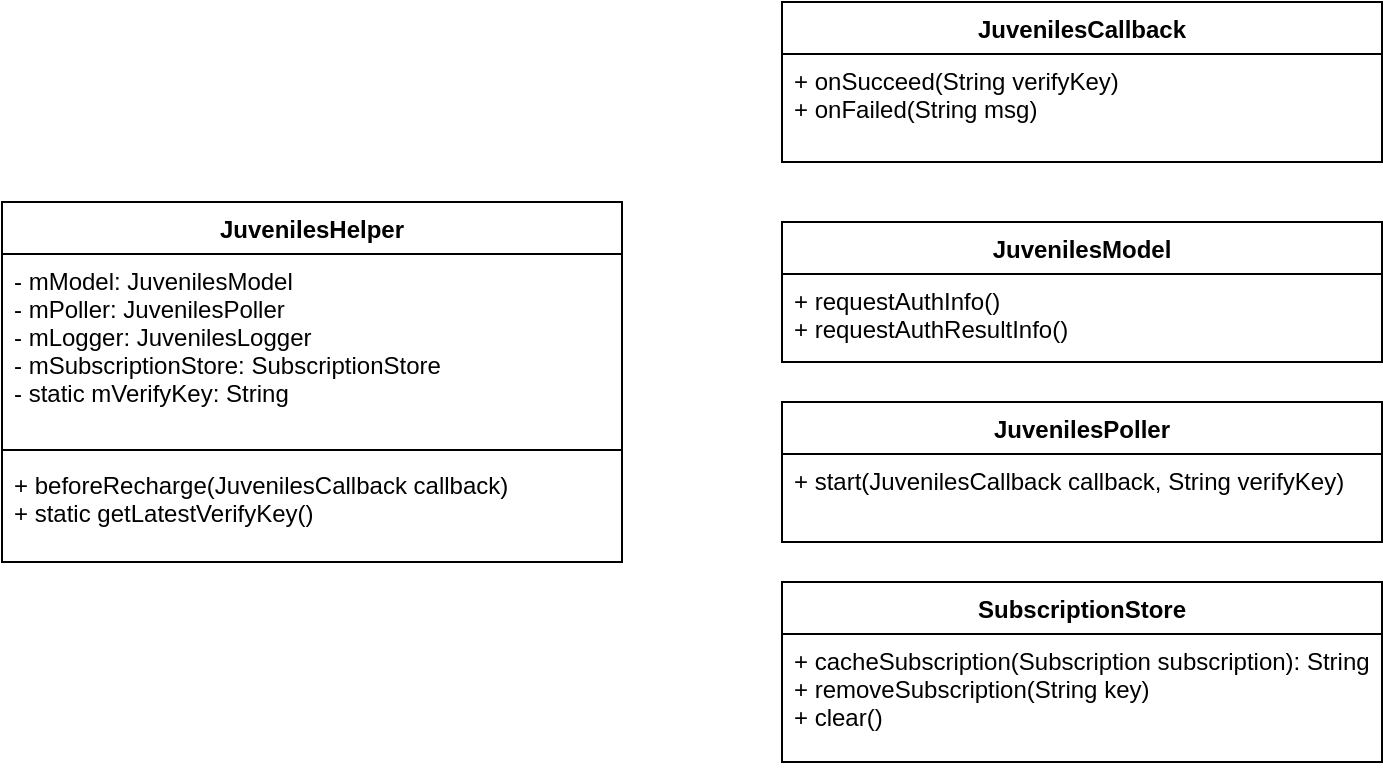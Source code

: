 <mxfile version="20.2.3" type="github">
  <diagram id="o8YjSROn_AFCNBY6l8RM" name="第 1 页">
    <mxGraphModel dx="1234" dy="739" grid="0" gridSize="10" guides="1" tooltips="1" connect="1" arrows="1" fold="1" page="0" pageScale="1" pageWidth="827" pageHeight="1169" math="0" shadow="0">
      <root>
        <mxCell id="0" />
        <mxCell id="1" parent="0" />
        <mxCell id="OryWQzoYKtPWbWz9CgvQ-1" value="JuvenilesHelper" style="swimlane;fontStyle=1;align=center;verticalAlign=top;childLayout=stackLayout;horizontal=1;startSize=26;horizontalStack=0;resizeParent=1;resizeParentMax=0;resizeLast=0;collapsible=1;marginBottom=0;" vertex="1" parent="1">
          <mxGeometry x="300" y="280" width="310" height="180" as="geometry" />
        </mxCell>
        <mxCell id="OryWQzoYKtPWbWz9CgvQ-2" value="- mModel: JuvenilesModel&#xa;- mPoller: JuvenilesPoller&#xa;- mLogger: JuvenilesLogger&#xa;- mSubscriptionStore: SubscriptionStore&#xa;- static mVerifyKey: String" style="text;strokeColor=none;fillColor=none;align=left;verticalAlign=top;spacingLeft=4;spacingRight=4;overflow=hidden;rotatable=0;points=[[0,0.5],[1,0.5]];portConstraint=eastwest;" vertex="1" parent="OryWQzoYKtPWbWz9CgvQ-1">
          <mxGeometry y="26" width="310" height="94" as="geometry" />
        </mxCell>
        <mxCell id="OryWQzoYKtPWbWz9CgvQ-3" value="" style="line;strokeWidth=1;fillColor=none;align=left;verticalAlign=middle;spacingTop=-1;spacingLeft=3;spacingRight=3;rotatable=0;labelPosition=right;points=[];portConstraint=eastwest;" vertex="1" parent="OryWQzoYKtPWbWz9CgvQ-1">
          <mxGeometry y="120" width="310" height="8" as="geometry" />
        </mxCell>
        <mxCell id="OryWQzoYKtPWbWz9CgvQ-4" value="+ beforeRecharge(JuvenilesCallback callback)&#xa;+ static getLatestVerifyKey()" style="text;strokeColor=none;fillColor=none;align=left;verticalAlign=top;spacingLeft=4;spacingRight=4;overflow=hidden;rotatable=0;points=[[0,0.5],[1,0.5]];portConstraint=eastwest;" vertex="1" parent="OryWQzoYKtPWbWz9CgvQ-1">
          <mxGeometry y="128" width="310" height="52" as="geometry" />
        </mxCell>
        <mxCell id="OryWQzoYKtPWbWz9CgvQ-5" value="JuvenilesCallback" style="swimlane;fontStyle=1;align=center;verticalAlign=top;childLayout=stackLayout;horizontal=1;startSize=26;horizontalStack=0;resizeParent=1;resizeParentMax=0;resizeLast=0;collapsible=1;marginBottom=0;" vertex="1" parent="1">
          <mxGeometry x="690" y="180" width="300" height="80" as="geometry" />
        </mxCell>
        <mxCell id="OryWQzoYKtPWbWz9CgvQ-8" value="+ onSucceed(String verifyKey)&#xa;+ onFailed(String msg)&#xa;" style="text;strokeColor=none;fillColor=none;align=left;verticalAlign=top;spacingLeft=4;spacingRight=4;overflow=hidden;rotatable=0;points=[[0,0.5],[1,0.5]];portConstraint=eastwest;" vertex="1" parent="OryWQzoYKtPWbWz9CgvQ-5">
          <mxGeometry y="26" width="300" height="54" as="geometry" />
        </mxCell>
        <mxCell id="OryWQzoYKtPWbWz9CgvQ-9" value="JuvenilesModel" style="swimlane;fontStyle=1;align=center;verticalAlign=top;childLayout=stackLayout;horizontal=1;startSize=26;horizontalStack=0;resizeParent=1;resizeParentMax=0;resizeLast=0;collapsible=1;marginBottom=0;" vertex="1" parent="1">
          <mxGeometry x="690" y="290" width="300" height="70" as="geometry" />
        </mxCell>
        <mxCell id="OryWQzoYKtPWbWz9CgvQ-12" value="+ requestAuthInfo()&#xa;+ requestAuthResultInfo()" style="text;strokeColor=none;fillColor=none;align=left;verticalAlign=top;spacingLeft=4;spacingRight=4;overflow=hidden;rotatable=0;points=[[0,0.5],[1,0.5]];portConstraint=eastwest;" vertex="1" parent="OryWQzoYKtPWbWz9CgvQ-9">
          <mxGeometry y="26" width="300" height="44" as="geometry" />
        </mxCell>
        <mxCell id="OryWQzoYKtPWbWz9CgvQ-13" value="JuvenilesPoller" style="swimlane;fontStyle=1;align=center;verticalAlign=top;childLayout=stackLayout;horizontal=1;startSize=26;horizontalStack=0;resizeParent=1;resizeParentMax=0;resizeLast=0;collapsible=1;marginBottom=0;" vertex="1" parent="1">
          <mxGeometry x="690" y="380" width="300" height="70" as="geometry" />
        </mxCell>
        <mxCell id="OryWQzoYKtPWbWz9CgvQ-14" value="+ start(JuvenilesCallback callback, String verifyKey)" style="text;strokeColor=none;fillColor=none;align=left;verticalAlign=top;spacingLeft=4;spacingRight=4;overflow=hidden;rotatable=0;points=[[0,0.5],[1,0.5]];portConstraint=eastwest;" vertex="1" parent="OryWQzoYKtPWbWz9CgvQ-13">
          <mxGeometry y="26" width="300" height="44" as="geometry" />
        </mxCell>
        <mxCell id="OryWQzoYKtPWbWz9CgvQ-15" value="SubscriptionStore" style="swimlane;fontStyle=1;align=center;verticalAlign=top;childLayout=stackLayout;horizontal=1;startSize=26;horizontalStack=0;resizeParent=1;resizeParentMax=0;resizeLast=0;collapsible=1;marginBottom=0;" vertex="1" parent="1">
          <mxGeometry x="690" y="470" width="300" height="90" as="geometry" />
        </mxCell>
        <mxCell id="OryWQzoYKtPWbWz9CgvQ-16" value="+ cacheSubscription(Subscription subscription): String&#xa;+ removeSubscription(String key)&#xa;+ clear()" style="text;strokeColor=none;fillColor=none;align=left;verticalAlign=top;spacingLeft=4;spacingRight=4;overflow=hidden;rotatable=0;points=[[0,0.5],[1,0.5]];portConstraint=eastwest;" vertex="1" parent="OryWQzoYKtPWbWz9CgvQ-15">
          <mxGeometry y="26" width="300" height="64" as="geometry" />
        </mxCell>
      </root>
    </mxGraphModel>
  </diagram>
</mxfile>
